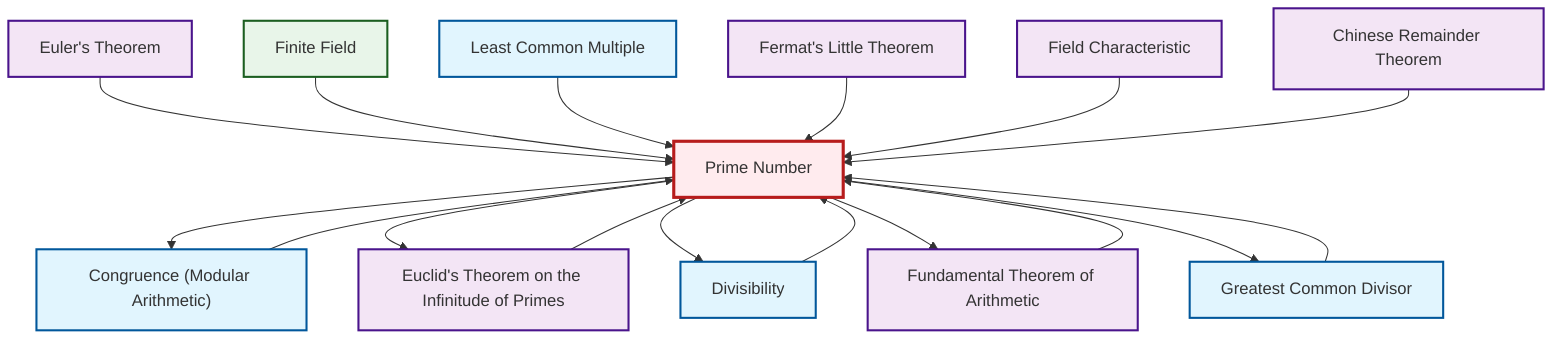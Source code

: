 graph TD
    classDef definition fill:#e1f5fe,stroke:#01579b,stroke-width:2px
    classDef theorem fill:#f3e5f5,stroke:#4a148c,stroke-width:2px
    classDef axiom fill:#fff3e0,stroke:#e65100,stroke-width:2px
    classDef example fill:#e8f5e9,stroke:#1b5e20,stroke-width:2px
    classDef current fill:#ffebee,stroke:#b71c1c,stroke-width:3px
    thm-euler["Euler's Theorem"]:::theorem
    def-prime["Prime Number"]:::definition
    def-gcd["Greatest Common Divisor"]:::definition
    ex-finite-field["Finite Field"]:::example
    thm-fundamental-arithmetic["Fundamental Theorem of Arithmetic"]:::theorem
    thm-fermat-little["Fermat's Little Theorem"]:::theorem
    def-divisibility["Divisibility"]:::definition
    def-lcm["Least Common Multiple"]:::definition
    thm-chinese-remainder["Chinese Remainder Theorem"]:::theorem
    thm-euclid-infinitude-primes["Euclid's Theorem on the Infinitude of Primes"]:::theorem
    thm-field-characteristic["Field Characteristic"]:::theorem
    def-congruence["Congruence (Modular Arithmetic)"]:::definition
    def-prime --> def-congruence
    def-prime --> thm-euclid-infinitude-primes
    def-prime --> def-divisibility
    thm-euler --> def-prime
    def-gcd --> def-prime
    ex-finite-field --> def-prime
    def-lcm --> def-prime
    thm-fermat-little --> def-prime
    thm-fundamental-arithmetic --> def-prime
    def-prime --> thm-fundamental-arithmetic
    def-divisibility --> def-prime
    thm-field-characteristic --> def-prime
    def-congruence --> def-prime
    def-prime --> def-gcd
    thm-chinese-remainder --> def-prime
    thm-euclid-infinitude-primes --> def-prime
    class def-prime current